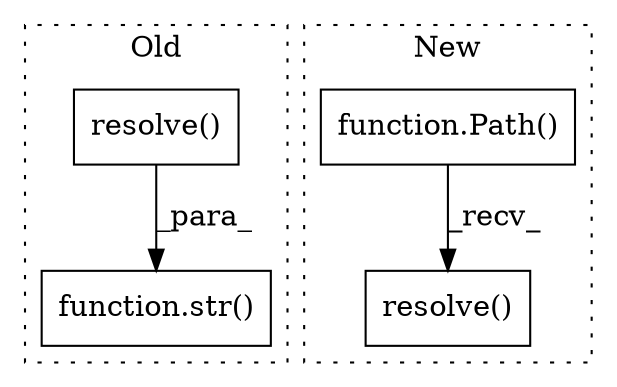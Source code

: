 digraph G {
subgraph cluster0 {
1 [label="resolve()" a="75" s="8979" l="40" shape="box"];
3 [label="function.str()" a="75" s="8975,9019" l="4,1" shape="box"];
label = "Old";
style="dotted";
}
subgraph cluster1 {
2 [label="resolve()" a="75" s="10735" l="47" shape="box"];
4 [label="function.Path()" a="75" s="10735,10758" l="5,1" shape="box"];
label = "New";
style="dotted";
}
1 -> 3 [label="_para_"];
4 -> 2 [label="_recv_"];
}